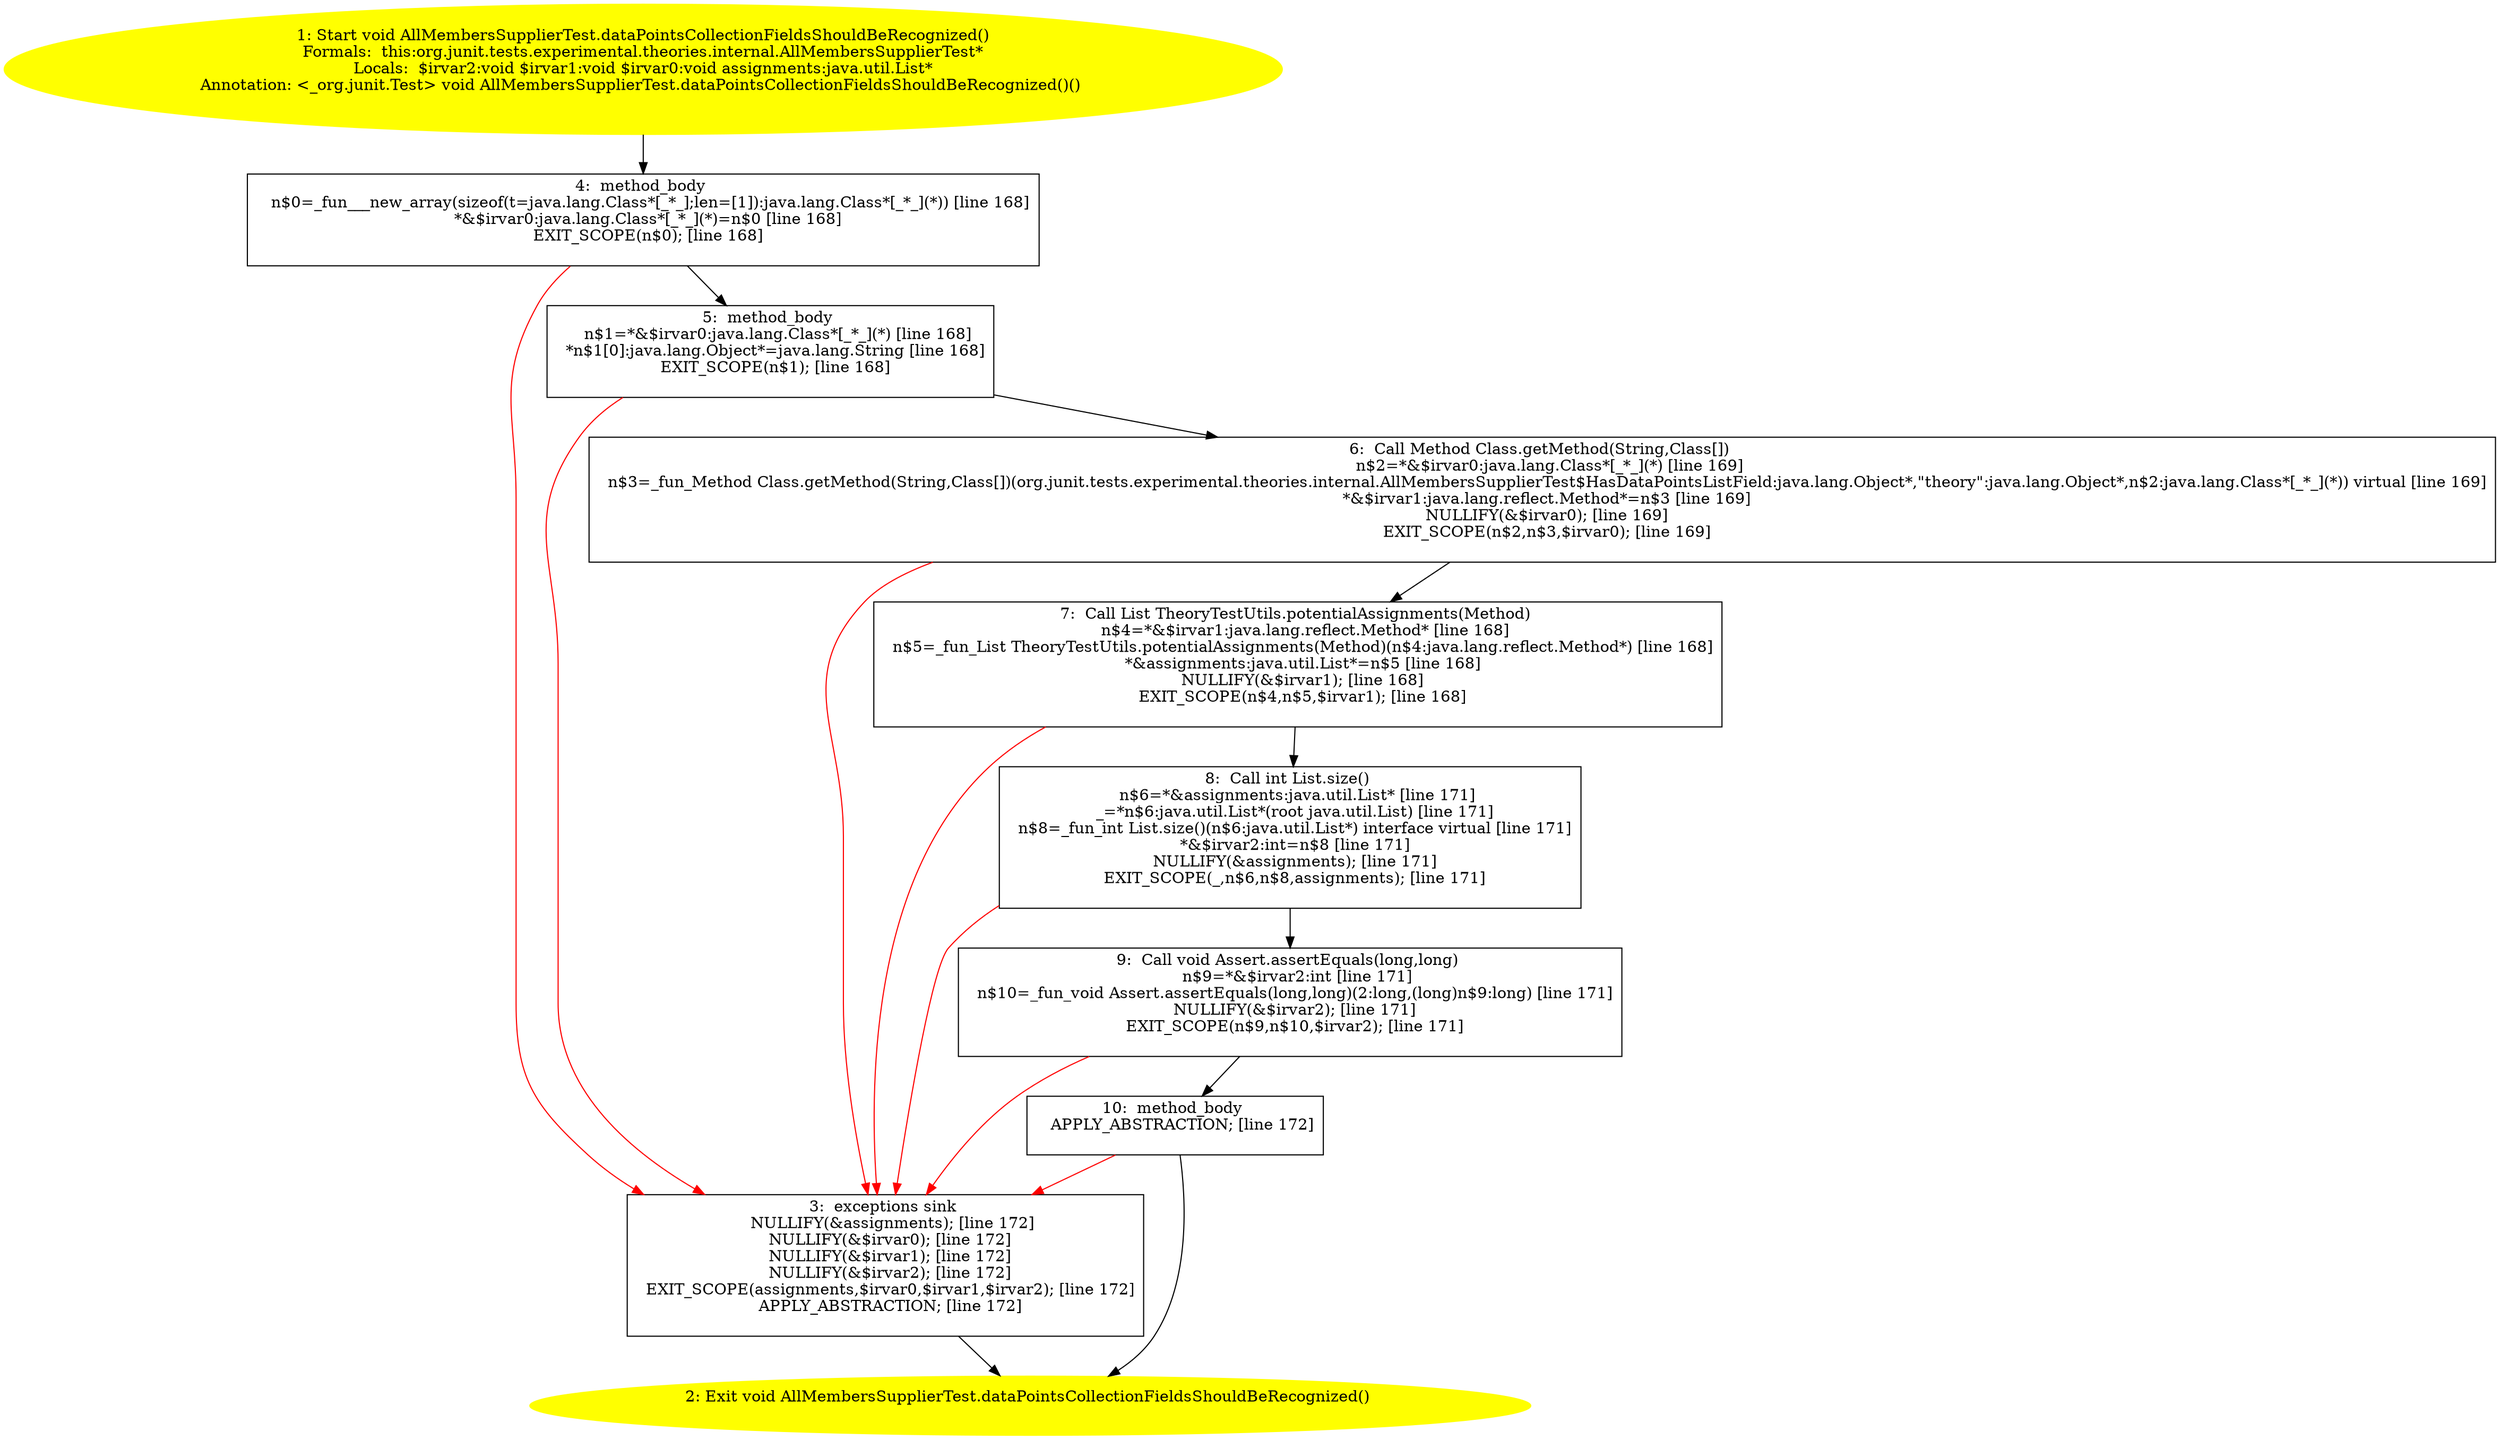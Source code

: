 /* @generated */
digraph cfg {
"org.junit.tests.experimental.theories.internal.AllMembersSupplierTest.dataPointsCollectionFieldsShou.4abe76bac584a7945eabdec7ca454b07_1" [label="1: Start void AllMembersSupplierTest.dataPointsCollectionFieldsShouldBeRecognized()\nFormals:  this:org.junit.tests.experimental.theories.internal.AllMembersSupplierTest*\nLocals:  $irvar2:void $irvar1:void $irvar0:void assignments:java.util.List*\nAnnotation: <_org.junit.Test> void AllMembersSupplierTest.dataPointsCollectionFieldsShouldBeRecognized()() \n  " color=yellow style=filled]
	

	 "org.junit.tests.experimental.theories.internal.AllMembersSupplierTest.dataPointsCollectionFieldsShou.4abe76bac584a7945eabdec7ca454b07_1" -> "org.junit.tests.experimental.theories.internal.AllMembersSupplierTest.dataPointsCollectionFieldsShou.4abe76bac584a7945eabdec7ca454b07_4" ;
"org.junit.tests.experimental.theories.internal.AllMembersSupplierTest.dataPointsCollectionFieldsShou.4abe76bac584a7945eabdec7ca454b07_2" [label="2: Exit void AllMembersSupplierTest.dataPointsCollectionFieldsShouldBeRecognized() \n  " color=yellow style=filled]
	

"org.junit.tests.experimental.theories.internal.AllMembersSupplierTest.dataPointsCollectionFieldsShou.4abe76bac584a7945eabdec7ca454b07_3" [label="3:  exceptions sink \n   NULLIFY(&assignments); [line 172]\n  NULLIFY(&$irvar0); [line 172]\n  NULLIFY(&$irvar1); [line 172]\n  NULLIFY(&$irvar2); [line 172]\n  EXIT_SCOPE(assignments,$irvar0,$irvar1,$irvar2); [line 172]\n  APPLY_ABSTRACTION; [line 172]\n " shape="box"]
	

	 "org.junit.tests.experimental.theories.internal.AllMembersSupplierTest.dataPointsCollectionFieldsShou.4abe76bac584a7945eabdec7ca454b07_3" -> "org.junit.tests.experimental.theories.internal.AllMembersSupplierTest.dataPointsCollectionFieldsShou.4abe76bac584a7945eabdec7ca454b07_2" ;
"org.junit.tests.experimental.theories.internal.AllMembersSupplierTest.dataPointsCollectionFieldsShou.4abe76bac584a7945eabdec7ca454b07_4" [label="4:  method_body \n   n$0=_fun___new_array(sizeof(t=java.lang.Class*[_*_];len=[1]):java.lang.Class*[_*_](*)) [line 168]\n  *&$irvar0:java.lang.Class*[_*_](*)=n$0 [line 168]\n  EXIT_SCOPE(n$0); [line 168]\n " shape="box"]
	

	 "org.junit.tests.experimental.theories.internal.AllMembersSupplierTest.dataPointsCollectionFieldsShou.4abe76bac584a7945eabdec7ca454b07_4" -> "org.junit.tests.experimental.theories.internal.AllMembersSupplierTest.dataPointsCollectionFieldsShou.4abe76bac584a7945eabdec7ca454b07_5" ;
	 "org.junit.tests.experimental.theories.internal.AllMembersSupplierTest.dataPointsCollectionFieldsShou.4abe76bac584a7945eabdec7ca454b07_4" -> "org.junit.tests.experimental.theories.internal.AllMembersSupplierTest.dataPointsCollectionFieldsShou.4abe76bac584a7945eabdec7ca454b07_3" [color="red" ];
"org.junit.tests.experimental.theories.internal.AllMembersSupplierTest.dataPointsCollectionFieldsShou.4abe76bac584a7945eabdec7ca454b07_5" [label="5:  method_body \n   n$1=*&$irvar0:java.lang.Class*[_*_](*) [line 168]\n  *n$1[0]:java.lang.Object*=java.lang.String [line 168]\n  EXIT_SCOPE(n$1); [line 168]\n " shape="box"]
	

	 "org.junit.tests.experimental.theories.internal.AllMembersSupplierTest.dataPointsCollectionFieldsShou.4abe76bac584a7945eabdec7ca454b07_5" -> "org.junit.tests.experimental.theories.internal.AllMembersSupplierTest.dataPointsCollectionFieldsShou.4abe76bac584a7945eabdec7ca454b07_6" ;
	 "org.junit.tests.experimental.theories.internal.AllMembersSupplierTest.dataPointsCollectionFieldsShou.4abe76bac584a7945eabdec7ca454b07_5" -> "org.junit.tests.experimental.theories.internal.AllMembersSupplierTest.dataPointsCollectionFieldsShou.4abe76bac584a7945eabdec7ca454b07_3" [color="red" ];
"org.junit.tests.experimental.theories.internal.AllMembersSupplierTest.dataPointsCollectionFieldsShou.4abe76bac584a7945eabdec7ca454b07_6" [label="6:  Call Method Class.getMethod(String,Class[]) \n   n$2=*&$irvar0:java.lang.Class*[_*_](*) [line 169]\n  n$3=_fun_Method Class.getMethod(String,Class[])(org.junit.tests.experimental.theories.internal.AllMembersSupplierTest$HasDataPointsListField:java.lang.Object*,\"theory\":java.lang.Object*,n$2:java.lang.Class*[_*_](*)) virtual [line 169]\n  *&$irvar1:java.lang.reflect.Method*=n$3 [line 169]\n  NULLIFY(&$irvar0); [line 169]\n  EXIT_SCOPE(n$2,n$3,$irvar0); [line 169]\n " shape="box"]
	

	 "org.junit.tests.experimental.theories.internal.AllMembersSupplierTest.dataPointsCollectionFieldsShou.4abe76bac584a7945eabdec7ca454b07_6" -> "org.junit.tests.experimental.theories.internal.AllMembersSupplierTest.dataPointsCollectionFieldsShou.4abe76bac584a7945eabdec7ca454b07_7" ;
	 "org.junit.tests.experimental.theories.internal.AllMembersSupplierTest.dataPointsCollectionFieldsShou.4abe76bac584a7945eabdec7ca454b07_6" -> "org.junit.tests.experimental.theories.internal.AllMembersSupplierTest.dataPointsCollectionFieldsShou.4abe76bac584a7945eabdec7ca454b07_3" [color="red" ];
"org.junit.tests.experimental.theories.internal.AllMembersSupplierTest.dataPointsCollectionFieldsShou.4abe76bac584a7945eabdec7ca454b07_7" [label="7:  Call List TheoryTestUtils.potentialAssignments(Method) \n   n$4=*&$irvar1:java.lang.reflect.Method* [line 168]\n  n$5=_fun_List TheoryTestUtils.potentialAssignments(Method)(n$4:java.lang.reflect.Method*) [line 168]\n  *&assignments:java.util.List*=n$5 [line 168]\n  NULLIFY(&$irvar1); [line 168]\n  EXIT_SCOPE(n$4,n$5,$irvar1); [line 168]\n " shape="box"]
	

	 "org.junit.tests.experimental.theories.internal.AllMembersSupplierTest.dataPointsCollectionFieldsShou.4abe76bac584a7945eabdec7ca454b07_7" -> "org.junit.tests.experimental.theories.internal.AllMembersSupplierTest.dataPointsCollectionFieldsShou.4abe76bac584a7945eabdec7ca454b07_8" ;
	 "org.junit.tests.experimental.theories.internal.AllMembersSupplierTest.dataPointsCollectionFieldsShou.4abe76bac584a7945eabdec7ca454b07_7" -> "org.junit.tests.experimental.theories.internal.AllMembersSupplierTest.dataPointsCollectionFieldsShou.4abe76bac584a7945eabdec7ca454b07_3" [color="red" ];
"org.junit.tests.experimental.theories.internal.AllMembersSupplierTest.dataPointsCollectionFieldsShou.4abe76bac584a7945eabdec7ca454b07_8" [label="8:  Call int List.size() \n   n$6=*&assignments:java.util.List* [line 171]\n  _=*n$6:java.util.List*(root java.util.List) [line 171]\n  n$8=_fun_int List.size()(n$6:java.util.List*) interface virtual [line 171]\n  *&$irvar2:int=n$8 [line 171]\n  NULLIFY(&assignments); [line 171]\n  EXIT_SCOPE(_,n$6,n$8,assignments); [line 171]\n " shape="box"]
	

	 "org.junit.tests.experimental.theories.internal.AllMembersSupplierTest.dataPointsCollectionFieldsShou.4abe76bac584a7945eabdec7ca454b07_8" -> "org.junit.tests.experimental.theories.internal.AllMembersSupplierTest.dataPointsCollectionFieldsShou.4abe76bac584a7945eabdec7ca454b07_9" ;
	 "org.junit.tests.experimental.theories.internal.AllMembersSupplierTest.dataPointsCollectionFieldsShou.4abe76bac584a7945eabdec7ca454b07_8" -> "org.junit.tests.experimental.theories.internal.AllMembersSupplierTest.dataPointsCollectionFieldsShou.4abe76bac584a7945eabdec7ca454b07_3" [color="red" ];
"org.junit.tests.experimental.theories.internal.AllMembersSupplierTest.dataPointsCollectionFieldsShou.4abe76bac584a7945eabdec7ca454b07_9" [label="9:  Call void Assert.assertEquals(long,long) \n   n$9=*&$irvar2:int [line 171]\n  n$10=_fun_void Assert.assertEquals(long,long)(2:long,(long)n$9:long) [line 171]\n  NULLIFY(&$irvar2); [line 171]\n  EXIT_SCOPE(n$9,n$10,$irvar2); [line 171]\n " shape="box"]
	

	 "org.junit.tests.experimental.theories.internal.AllMembersSupplierTest.dataPointsCollectionFieldsShou.4abe76bac584a7945eabdec7ca454b07_9" -> "org.junit.tests.experimental.theories.internal.AllMembersSupplierTest.dataPointsCollectionFieldsShou.4abe76bac584a7945eabdec7ca454b07_10" ;
	 "org.junit.tests.experimental.theories.internal.AllMembersSupplierTest.dataPointsCollectionFieldsShou.4abe76bac584a7945eabdec7ca454b07_9" -> "org.junit.tests.experimental.theories.internal.AllMembersSupplierTest.dataPointsCollectionFieldsShou.4abe76bac584a7945eabdec7ca454b07_3" [color="red" ];
"org.junit.tests.experimental.theories.internal.AllMembersSupplierTest.dataPointsCollectionFieldsShou.4abe76bac584a7945eabdec7ca454b07_10" [label="10:  method_body \n   APPLY_ABSTRACTION; [line 172]\n " shape="box"]
	

	 "org.junit.tests.experimental.theories.internal.AllMembersSupplierTest.dataPointsCollectionFieldsShou.4abe76bac584a7945eabdec7ca454b07_10" -> "org.junit.tests.experimental.theories.internal.AllMembersSupplierTest.dataPointsCollectionFieldsShou.4abe76bac584a7945eabdec7ca454b07_2" ;
	 "org.junit.tests.experimental.theories.internal.AllMembersSupplierTest.dataPointsCollectionFieldsShou.4abe76bac584a7945eabdec7ca454b07_10" -> "org.junit.tests.experimental.theories.internal.AllMembersSupplierTest.dataPointsCollectionFieldsShou.4abe76bac584a7945eabdec7ca454b07_3" [color="red" ];
}
